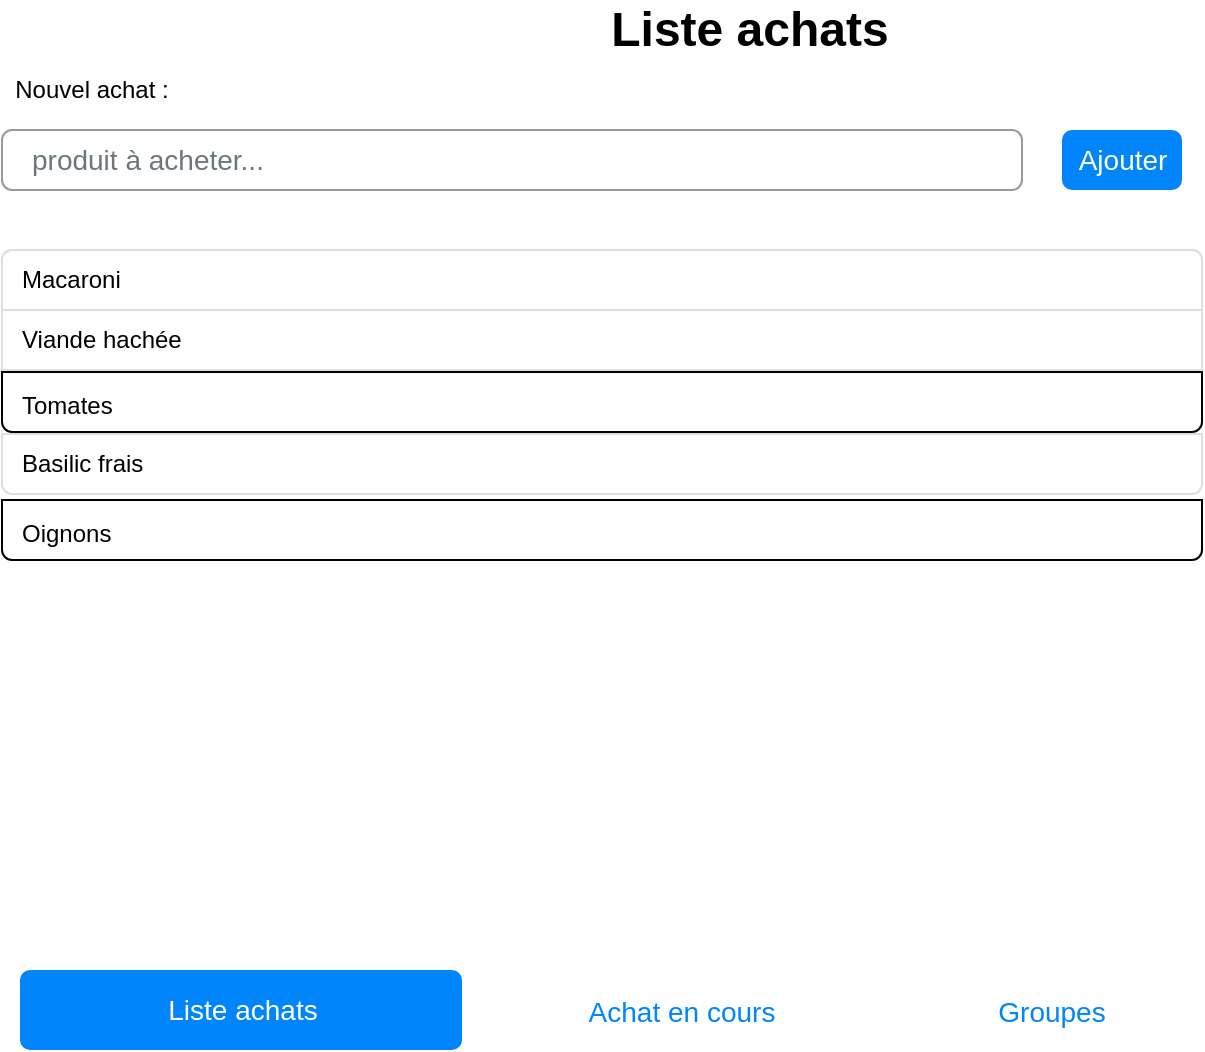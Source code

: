 <mxfile version="13.1.14" type="device"><diagram id="VOrc0OdC9qVWnFxZZtch" name="Page-1"><mxGraphModel dx="868" dy="479" grid="1" gridSize="10" guides="1" tooltips="1" connect="1" arrows="1" fold="1" page="1" pageScale="1" pageWidth="827" pageHeight="1169" math="0" shadow="0"><root><mxCell id="0"/><mxCell id="1" parent="0"/><mxCell id="wcyoRvX747JuW2FtY9mk-1" value="&lt;b&gt;&lt;font style=&quot;font-size: 24px&quot;&gt;Liste achats&lt;br&gt;&lt;/font&gt;&lt;/b&gt;" style="text;html=1;strokeColor=none;fillColor=none;align=center;verticalAlign=middle;whiteSpace=wrap;rounded=0;" parent="1" vertex="1"><mxGeometry x="319" y="40" width="190" height="20" as="geometry"/></mxCell><mxCell id="wcyoRvX747JuW2FtY9mk-2" value="produit à acheter..." style="html=1;shadow=0;dashed=0;shape=mxgraph.bootstrap.rrect;rSize=5;fillColor=#ffffff;strokeColor=#999999;align=left;spacing=15;fontSize=14;fontColor=#6C767D;" parent="1" vertex="1"><mxGeometry x="40" y="100" width="510" height="30" as="geometry"/></mxCell><mxCell id="wcyoRvX747JuW2FtY9mk-6" value="Ajouter" style="html=1;shadow=0;dashed=0;shape=mxgraph.bootstrap.rrect;rSize=5;fillColor=#0085FC;strokeColor=none;align=center;spacing=15;fontSize=14;fontColor=#ffffff;" parent="1" vertex="1"><mxGeometry x="570" y="100" width="60" height="30" as="geometry"/></mxCell><mxCell id="wcyoRvX747JuW2FtY9mk-7" value="Nouvel achat :" style="text;html=1;strokeColor=none;fillColor=none;align=center;verticalAlign=middle;whiteSpace=wrap;rounded=0;" parent="1" vertex="1"><mxGeometry x="40" y="70" width="90" height="20" as="geometry"/></mxCell><mxCell id="wcyoRvX747JuW2FtY9mk-8" value="" style="html=1;shadow=0;dashed=0;shape=mxgraph.bootstrap.rrect;rSize=5;strokeColor=#DFDFDF;html=1;whiteSpace=wrap;fillColor=#FFFFFF;fontColor=#000000;" parent="1" vertex="1"><mxGeometry x="40" y="160" width="600" height="90" as="geometry"/></mxCell><mxCell id="wcyoRvX747JuW2FtY9mk-9" value="Macaroni" style="strokeColor=inherit;fillColor=inherit;gradientColor=inherit;fontColor=inherit;html=1;shadow=0;dashed=0;shape=mxgraph.bootstrap.topButton;rSize=5;perimeter=none;whiteSpace=wrap;resizeWidth=1;align=left;spacing=10;" parent="wcyoRvX747JuW2FtY9mk-8" vertex="1"><mxGeometry width="600" height="30" relative="1" as="geometry"/></mxCell><mxCell id="wcyoRvX747JuW2FtY9mk-10" value="Viande hachée" style="strokeColor=inherit;fillColor=inherit;gradientColor=inherit;fontColor=inherit;html=1;shadow=0;dashed=0;perimeter=none;whiteSpace=wrap;resizeWidth=1;align=left;spacing=10;" parent="wcyoRvX747JuW2FtY9mk-8" vertex="1"><mxGeometry width="600" height="30" relative="1" as="geometry"><mxPoint y="30" as="offset"/></mxGeometry></mxCell><mxCell id="wcyoRvX747JuW2FtY9mk-11" value="Basilic frais" style="strokeColor=inherit;fillColor=inherit;gradientColor=inherit;fontColor=inherit;html=1;shadow=0;dashed=0;shape=mxgraph.bootstrap.bottomButton;rSize=5;perimeter=none;whiteSpace=wrap;resizeWidth=1;resizeHeight=0;align=left;spacing=10;" parent="wcyoRvX747JuW2FtY9mk-8" vertex="1"><mxGeometry y="1" width="600" height="30" relative="1" as="geometry"><mxPoint y="2" as="offset"/></mxGeometry></mxCell><mxCell id="wcyoRvX747JuW2FtY9mk-12" value="Oignons" style="strokeColor=inherit;fillColor=inherit;gradientColor=inherit;fontColor=inherit;html=1;shadow=0;dashed=0;shape=mxgraph.bootstrap.bottomButton;rSize=5;perimeter=none;whiteSpace=wrap;resizeWidth=1;resizeHeight=0;align=left;spacing=10;" parent="1" vertex="1"><mxGeometry x="40" y="285" width="600" height="30" as="geometry"><mxPoint y="2" as="offset"/></mxGeometry></mxCell><mxCell id="wcyoRvX747JuW2FtY9mk-13" value="Tomates" style="strokeColor=inherit;fillColor=inherit;gradientColor=inherit;fontColor=inherit;html=1;shadow=0;dashed=0;shape=mxgraph.bootstrap.bottomButton;rSize=5;perimeter=none;whiteSpace=wrap;resizeWidth=1;resizeHeight=0;align=left;spacing=10;" parent="1" vertex="1"><mxGeometry x="40" y="221" width="600" height="30" as="geometry"><mxPoint y="2" as="offset"/></mxGeometry></mxCell><mxCell id="wcyoRvX747JuW2FtY9mk-14" value="Liste achats" style="html=1;shadow=0;dashed=0;shape=mxgraph.bootstrap.rrect;rSize=5;fillColor=#0085FC;strokeColor=none;fontSize=14;fontColor=#ffffff;" parent="1" vertex="1"><mxGeometry x="49" y="520" width="221" height="40" as="geometry"/></mxCell><mxCell id="wcyoRvX747JuW2FtY9mk-15" value="Achat en cours" style="fillColor=none;strokeColor=none;fontSize=14;fontColor=#0085FC;" parent="1" vertex="1"><mxGeometry x="270" y="520" width="220" height="40" as="geometry"/></mxCell><mxCell id="wcyoRvX747JuW2FtY9mk-16" value="Groupes" style="fillColor=none;strokeColor=none;fontSize=14;fontColor=#0085FC;" parent="1" vertex="1"><mxGeometry x="490" y="520" width="150" height="40" as="geometry"/></mxCell></root></mxGraphModel></diagram></mxfile>